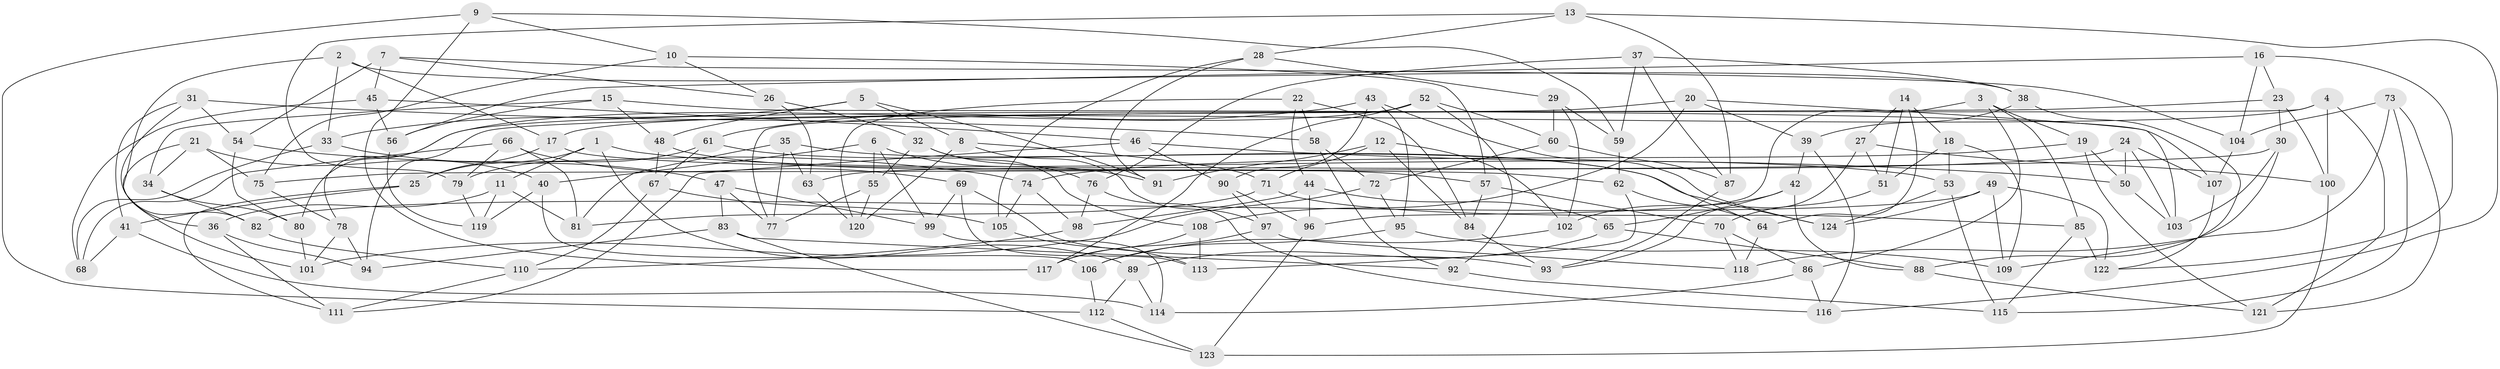// Generated by graph-tools (version 1.1) at 2025/16/03/09/25 04:16:12]
// undirected, 124 vertices, 248 edges
graph export_dot {
graph [start="1"]
  node [color=gray90,style=filled];
  1;
  2;
  3;
  4;
  5;
  6;
  7;
  8;
  9;
  10;
  11;
  12;
  13;
  14;
  15;
  16;
  17;
  18;
  19;
  20;
  21;
  22;
  23;
  24;
  25;
  26;
  27;
  28;
  29;
  30;
  31;
  32;
  33;
  34;
  35;
  36;
  37;
  38;
  39;
  40;
  41;
  42;
  43;
  44;
  45;
  46;
  47;
  48;
  49;
  50;
  51;
  52;
  53;
  54;
  55;
  56;
  57;
  58;
  59;
  60;
  61;
  62;
  63;
  64;
  65;
  66;
  67;
  68;
  69;
  70;
  71;
  72;
  73;
  74;
  75;
  76;
  77;
  78;
  79;
  80;
  81;
  82;
  83;
  84;
  85;
  86;
  87;
  88;
  89;
  90;
  91;
  92;
  93;
  94;
  95;
  96;
  97;
  98;
  99;
  100;
  101;
  102;
  103;
  104;
  105;
  106;
  107;
  108;
  109;
  110;
  111;
  112;
  113;
  114;
  115;
  116;
  117;
  118;
  119;
  120;
  121;
  122;
  123;
  124;
  1 -- 89;
  1 -- 11;
  1 -- 53;
  1 -- 25;
  2 -- 82;
  2 -- 33;
  2 -- 17;
  2 -- 38;
  3 -- 19;
  3 -- 86;
  3 -- 85;
  3 -- 96;
  4 -- 121;
  4 -- 100;
  4 -- 17;
  4 -- 77;
  5 -- 48;
  5 -- 8;
  5 -- 33;
  5 -- 91;
  6 -- 40;
  6 -- 91;
  6 -- 99;
  6 -- 55;
  7 -- 54;
  7 -- 104;
  7 -- 26;
  7 -- 45;
  8 -- 71;
  8 -- 120;
  8 -- 97;
  9 -- 117;
  9 -- 112;
  9 -- 10;
  9 -- 59;
  10 -- 75;
  10 -- 26;
  10 -- 57;
  11 -- 36;
  11 -- 81;
  11 -- 119;
  12 -- 71;
  12 -- 102;
  12 -- 84;
  12 -- 91;
  13 -- 116;
  13 -- 79;
  13 -- 87;
  13 -- 28;
  14 -- 27;
  14 -- 51;
  14 -- 18;
  14 -- 64;
  15 -- 56;
  15 -- 107;
  15 -- 48;
  15 -- 34;
  16 -- 23;
  16 -- 104;
  16 -- 56;
  16 -- 122;
  17 -- 25;
  17 -- 62;
  18 -- 109;
  18 -- 51;
  18 -- 53;
  19 -- 74;
  19 -- 50;
  19 -- 121;
  20 -- 103;
  20 -- 80;
  20 -- 108;
  20 -- 39;
  21 -- 75;
  21 -- 34;
  21 -- 40;
  21 -- 101;
  22 -- 58;
  22 -- 84;
  22 -- 120;
  22 -- 44;
  23 -- 100;
  23 -- 94;
  23 -- 30;
  24 -- 107;
  24 -- 50;
  24 -- 63;
  24 -- 103;
  25 -- 41;
  25 -- 111;
  26 -- 32;
  26 -- 63;
  27 -- 93;
  27 -- 100;
  27 -- 51;
  28 -- 91;
  28 -- 105;
  28 -- 29;
  29 -- 102;
  29 -- 59;
  29 -- 60;
  30 -- 103;
  30 -- 75;
  30 -- 88;
  31 -- 36;
  31 -- 41;
  31 -- 58;
  31 -- 54;
  32 -- 108;
  32 -- 55;
  32 -- 76;
  33 -- 68;
  33 -- 47;
  34 -- 82;
  34 -- 80;
  35 -- 64;
  35 -- 77;
  35 -- 81;
  35 -- 63;
  36 -- 94;
  36 -- 111;
  37 -- 38;
  37 -- 59;
  37 -- 87;
  37 -- 76;
  38 -- 109;
  38 -- 39;
  39 -- 42;
  39 -- 116;
  40 -- 119;
  40 -- 106;
  41 -- 68;
  41 -- 114;
  42 -- 88;
  42 -- 102;
  42 -- 65;
  43 -- 95;
  43 -- 61;
  43 -- 90;
  43 -- 124;
  44 -- 65;
  44 -- 96;
  44 -- 98;
  45 -- 56;
  45 -- 68;
  45 -- 46;
  46 -- 50;
  46 -- 111;
  46 -- 90;
  47 -- 77;
  47 -- 83;
  47 -- 99;
  48 -- 57;
  48 -- 67;
  49 -- 124;
  49 -- 109;
  49 -- 122;
  49 -- 82;
  50 -- 103;
  51 -- 70;
  52 -- 92;
  52 -- 117;
  52 -- 60;
  52 -- 78;
  53 -- 115;
  53 -- 124;
  54 -- 74;
  54 -- 80;
  55 -- 120;
  55 -- 77;
  56 -- 119;
  57 -- 84;
  57 -- 70;
  58 -- 72;
  58 -- 92;
  59 -- 62;
  60 -- 72;
  60 -- 87;
  61 -- 67;
  61 -- 79;
  61 -- 124;
  62 -- 64;
  62 -- 113;
  63 -- 120;
  64 -- 118;
  65 -- 89;
  65 -- 88;
  66 -- 79;
  66 -- 81;
  66 -- 68;
  66 -- 69;
  67 -- 110;
  67 -- 105;
  69 -- 93;
  69 -- 99;
  69 -- 113;
  70 -- 118;
  70 -- 86;
  71 -- 81;
  71 -- 85;
  72 -- 101;
  72 -- 95;
  73 -- 118;
  73 -- 104;
  73 -- 115;
  73 -- 121;
  74 -- 98;
  74 -- 105;
  75 -- 78;
  76 -- 116;
  76 -- 98;
  78 -- 94;
  78 -- 101;
  79 -- 119;
  80 -- 101;
  82 -- 110;
  83 -- 123;
  83 -- 94;
  83 -- 92;
  84 -- 93;
  85 -- 115;
  85 -- 122;
  86 -- 114;
  86 -- 116;
  87 -- 93;
  88 -- 121;
  89 -- 112;
  89 -- 114;
  90 -- 97;
  90 -- 96;
  92 -- 115;
  95 -- 109;
  95 -- 106;
  96 -- 123;
  97 -- 117;
  97 -- 118;
  98 -- 110;
  99 -- 114;
  100 -- 123;
  102 -- 106;
  104 -- 107;
  105 -- 113;
  106 -- 112;
  107 -- 122;
  108 -- 113;
  108 -- 117;
  110 -- 111;
  112 -- 123;
}
